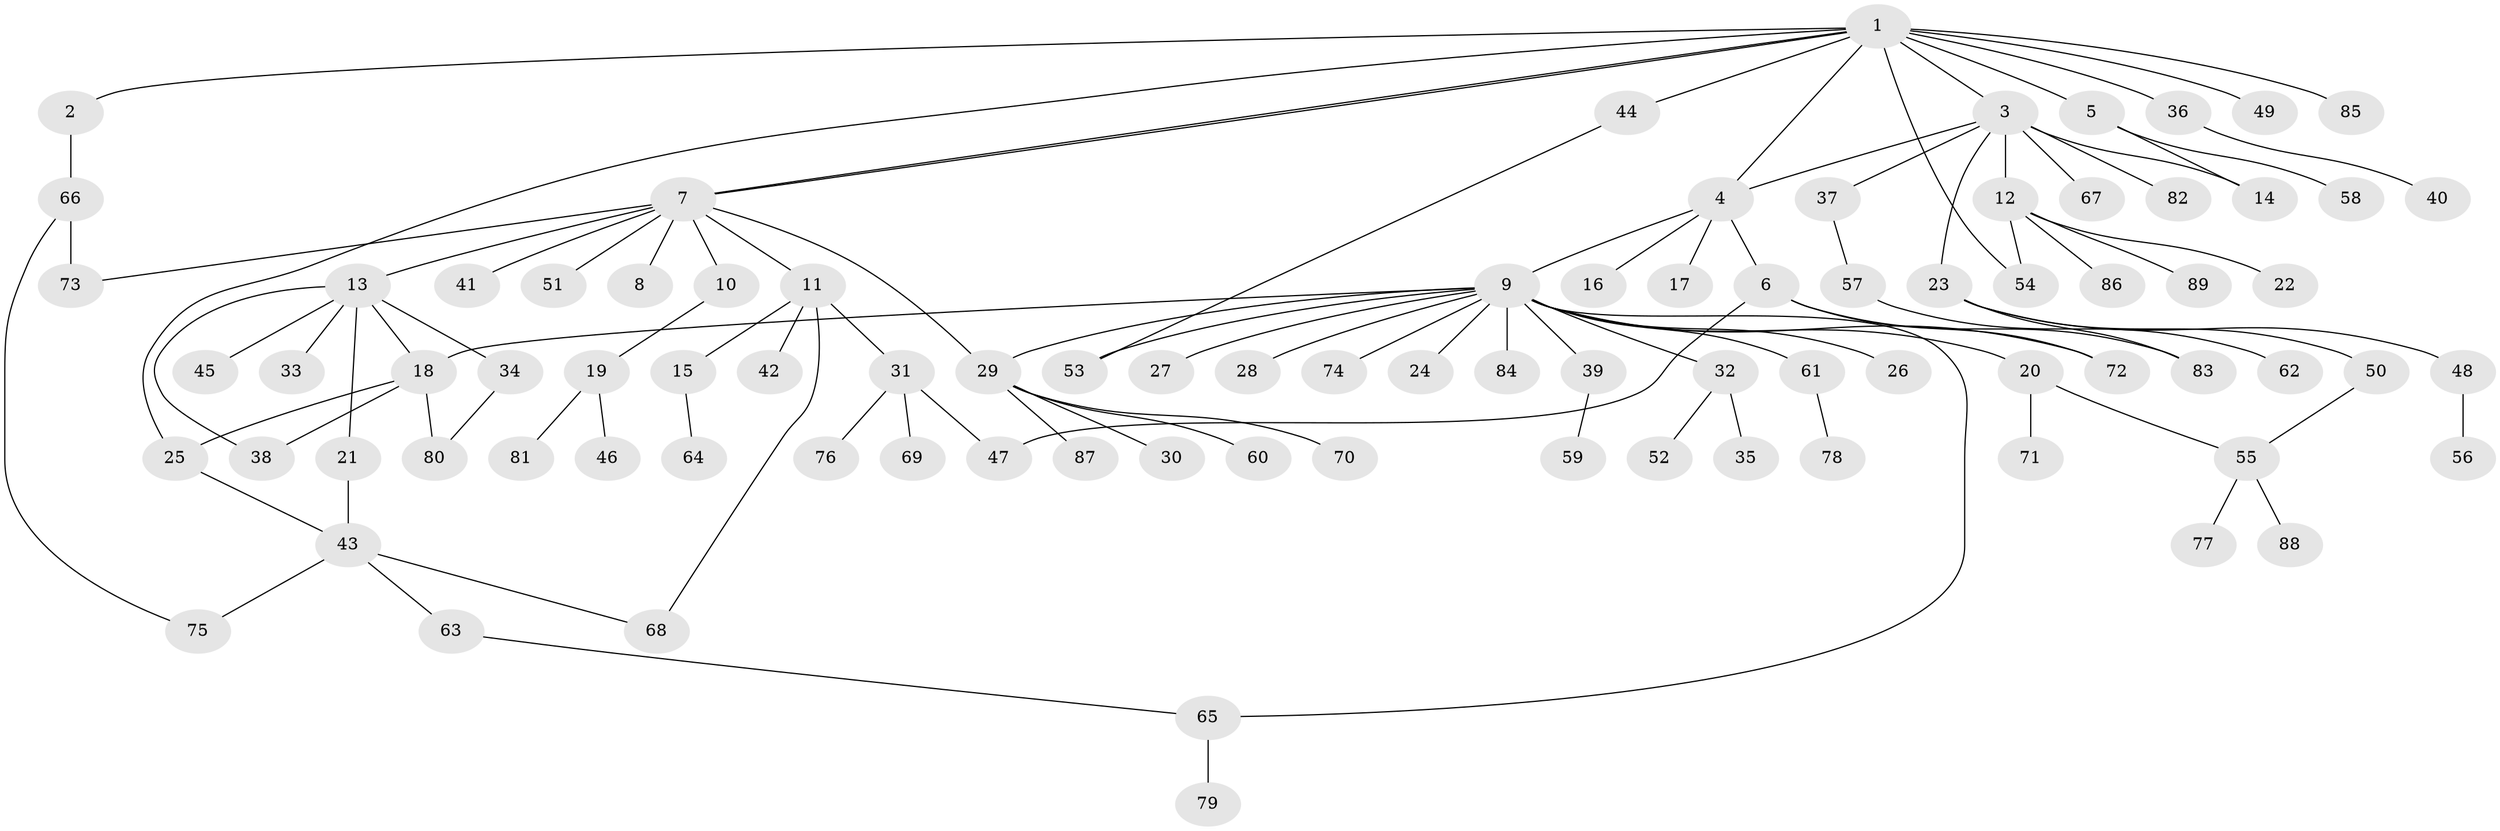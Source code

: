 // Generated by graph-tools (version 1.1) at 2025/48/03/09/25 04:48:48]
// undirected, 89 vertices, 107 edges
graph export_dot {
graph [start="1"]
  node [color=gray90,style=filled];
  1;
  2;
  3;
  4;
  5;
  6;
  7;
  8;
  9;
  10;
  11;
  12;
  13;
  14;
  15;
  16;
  17;
  18;
  19;
  20;
  21;
  22;
  23;
  24;
  25;
  26;
  27;
  28;
  29;
  30;
  31;
  32;
  33;
  34;
  35;
  36;
  37;
  38;
  39;
  40;
  41;
  42;
  43;
  44;
  45;
  46;
  47;
  48;
  49;
  50;
  51;
  52;
  53;
  54;
  55;
  56;
  57;
  58;
  59;
  60;
  61;
  62;
  63;
  64;
  65;
  66;
  67;
  68;
  69;
  70;
  71;
  72;
  73;
  74;
  75;
  76;
  77;
  78;
  79;
  80;
  81;
  82;
  83;
  84;
  85;
  86;
  87;
  88;
  89;
  1 -- 2;
  1 -- 3;
  1 -- 4;
  1 -- 5;
  1 -- 7;
  1 -- 7;
  1 -- 25;
  1 -- 36;
  1 -- 44;
  1 -- 49;
  1 -- 54;
  1 -- 85;
  2 -- 66;
  3 -- 4;
  3 -- 12;
  3 -- 14;
  3 -- 23;
  3 -- 37;
  3 -- 67;
  3 -- 82;
  4 -- 6;
  4 -- 9;
  4 -- 16;
  4 -- 17;
  5 -- 14;
  5 -- 58;
  6 -- 47;
  6 -- 72;
  6 -- 83;
  7 -- 8;
  7 -- 10;
  7 -- 11;
  7 -- 13;
  7 -- 29;
  7 -- 41;
  7 -- 51;
  7 -- 73;
  9 -- 18;
  9 -- 20;
  9 -- 24;
  9 -- 26;
  9 -- 27;
  9 -- 28;
  9 -- 29;
  9 -- 32;
  9 -- 39;
  9 -- 53;
  9 -- 61;
  9 -- 65;
  9 -- 72;
  9 -- 74;
  9 -- 84;
  10 -- 19;
  11 -- 15;
  11 -- 31;
  11 -- 42;
  11 -- 68;
  12 -- 22;
  12 -- 54;
  12 -- 86;
  12 -- 89;
  13 -- 18;
  13 -- 21;
  13 -- 33;
  13 -- 34;
  13 -- 38;
  13 -- 45;
  15 -- 64;
  18 -- 25;
  18 -- 38;
  18 -- 80;
  19 -- 46;
  19 -- 81;
  20 -- 55;
  20 -- 71;
  21 -- 43;
  23 -- 48;
  23 -- 50;
  23 -- 83;
  25 -- 43;
  29 -- 30;
  29 -- 60;
  29 -- 70;
  29 -- 87;
  31 -- 47;
  31 -- 69;
  31 -- 76;
  32 -- 35;
  32 -- 52;
  34 -- 80;
  36 -- 40;
  37 -- 57;
  39 -- 59;
  43 -- 63;
  43 -- 68;
  43 -- 75;
  44 -- 53;
  48 -- 56;
  50 -- 55;
  55 -- 77;
  55 -- 88;
  57 -- 62;
  61 -- 78;
  63 -- 65;
  65 -- 79;
  66 -- 73;
  66 -- 75;
}
